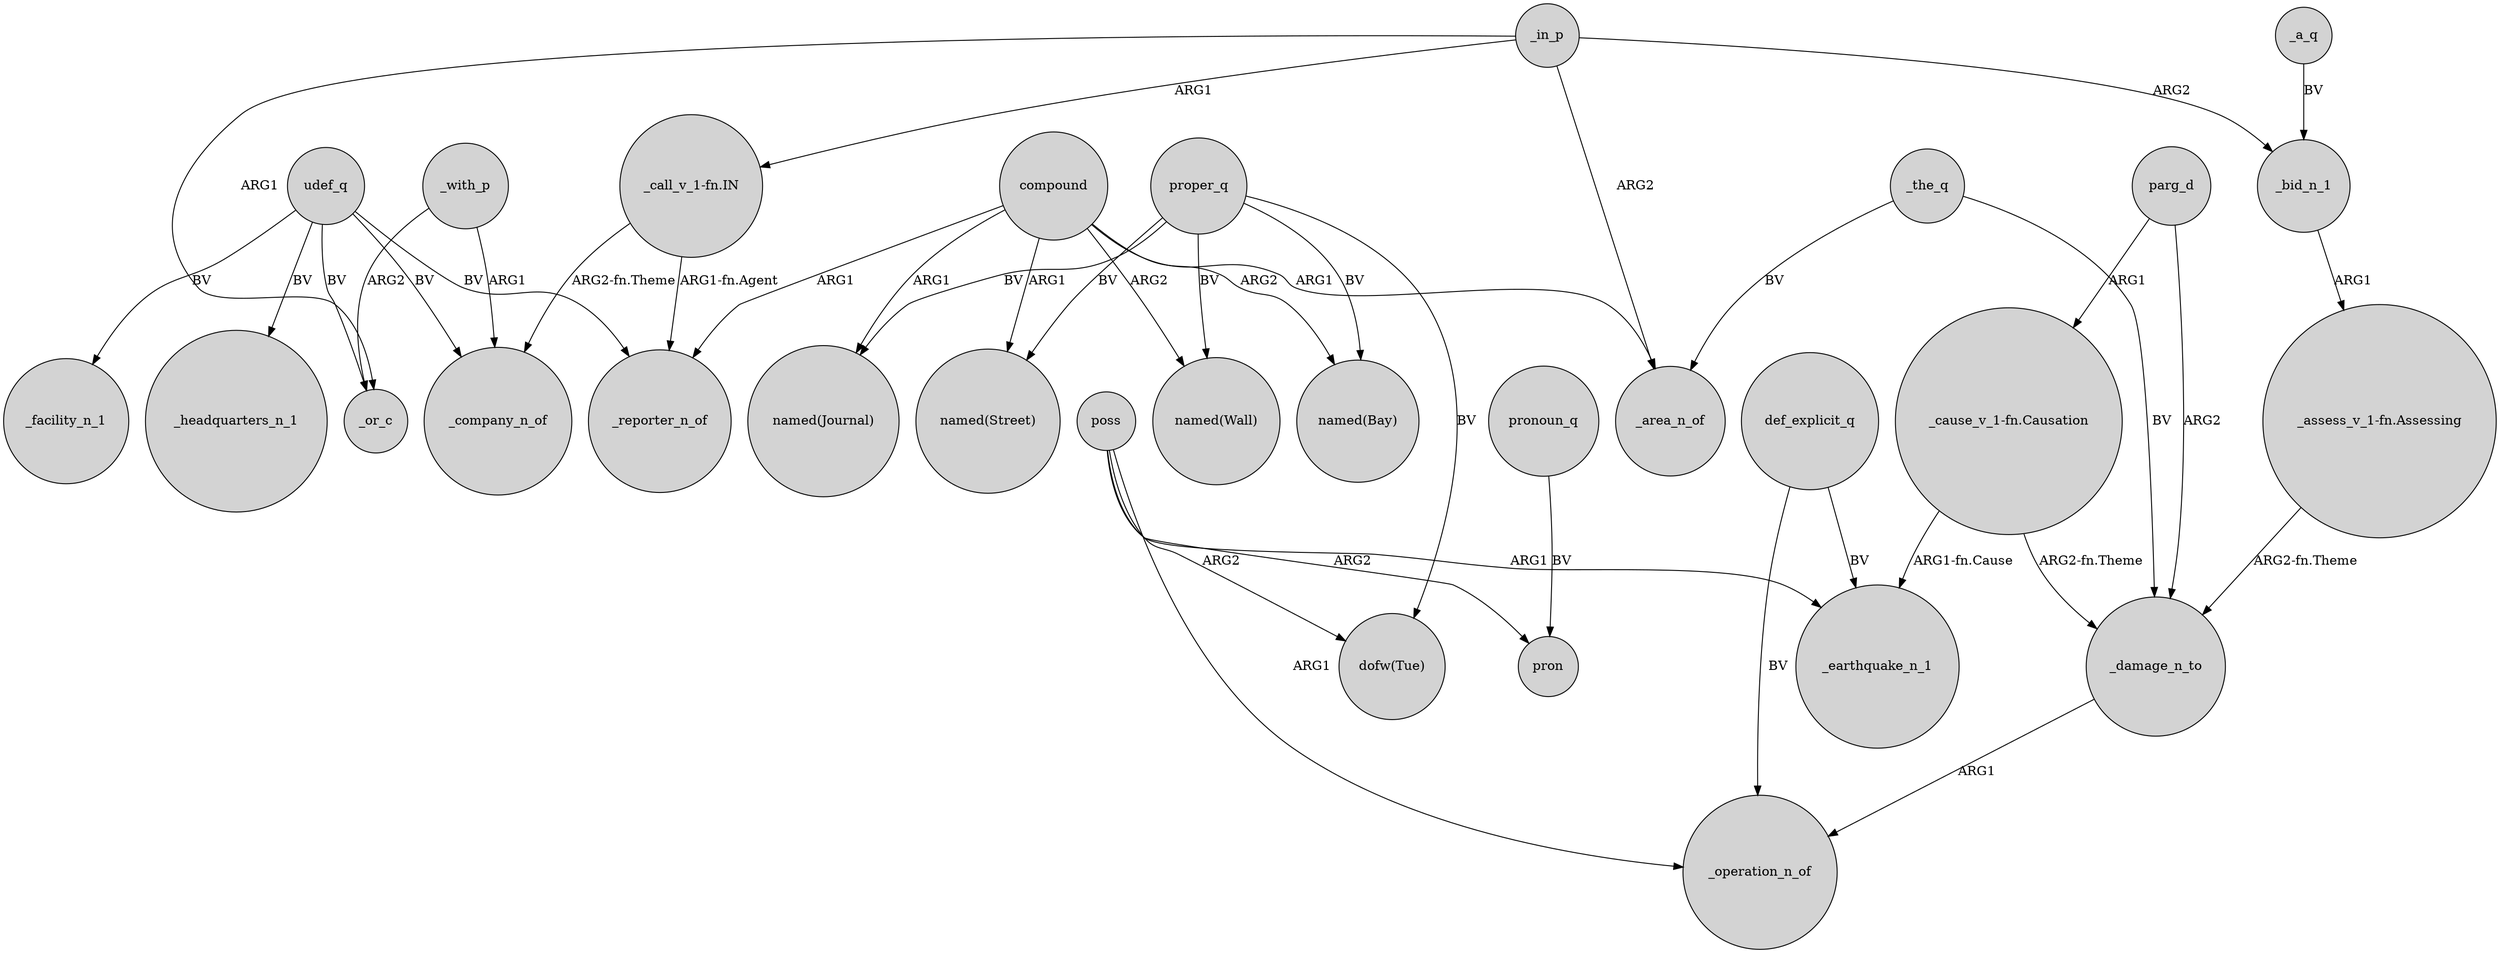 digraph {
	node [shape=circle style=filled]
	udef_q -> _facility_n_1 [label=BV]
	def_explicit_q -> _earthquake_n_1 [label=BV]
	compound -> _reporter_n_of [label=ARG1]
	compound -> "named(Journal)" [label=ARG1]
	proper_q -> "named(Bay)" [label=BV]
	poss -> pron [label=ARG2]
	udef_q -> _headquarters_n_1 [label=BV]
	poss -> _operation_n_of [label=ARG1]
	compound -> "named(Street)" [label=ARG1]
	proper_q -> "named(Wall)" [label=BV]
	"_call_v_1-fn.IN" -> _company_n_of [label="ARG2-fn.Theme"]
	poss -> _earthquake_n_1 [label=ARG1]
	_with_p -> _company_n_of [label=ARG1]
	_in_p -> _bid_n_1 [label=ARG2]
	proper_q -> "dofw(Tue)" [label=BV]
	udef_q -> _or_c [label=BV]
	_bid_n_1 -> "_assess_v_1-fn.Assessing" [label=ARG1]
	_damage_n_to -> _operation_n_of [label=ARG1]
	_with_p -> _or_c [label=ARG2]
	_in_p -> "_call_v_1-fn.IN" [label=ARG1]
	"_cause_v_1-fn.Causation" -> _damage_n_to [label="ARG2-fn.Theme"]
	proper_q -> "named(Street)" [label=BV]
	"_cause_v_1-fn.Causation" -> _earthquake_n_1 [label="ARG1-fn.Cause"]
	_in_p -> _or_c [label=ARG1]
	pronoun_q -> pron [label=BV]
	def_explicit_q -> _operation_n_of [label=BV]
	compound -> "named(Wall)" [label=ARG2]
	"_assess_v_1-fn.Assessing" -> _damage_n_to [label="ARG2-fn.Theme"]
	parg_d -> "_cause_v_1-fn.Causation" [label=ARG1]
	poss -> "dofw(Tue)" [label=ARG2]
	udef_q -> _reporter_n_of [label=BV]
	_the_q -> _area_n_of [label=BV]
	"_call_v_1-fn.IN" -> _reporter_n_of [label="ARG1-fn.Agent"]
	parg_d -> _damage_n_to [label=ARG2]
	compound -> "named(Bay)" [label=ARG2]
	_in_p -> _area_n_of [label=ARG2]
	udef_q -> _company_n_of [label=BV]
	_the_q -> _damage_n_to [label=BV]
	compound -> _area_n_of [label=ARG1]
	proper_q -> "named(Journal)" [label=BV]
	_a_q -> _bid_n_1 [label=BV]
}
